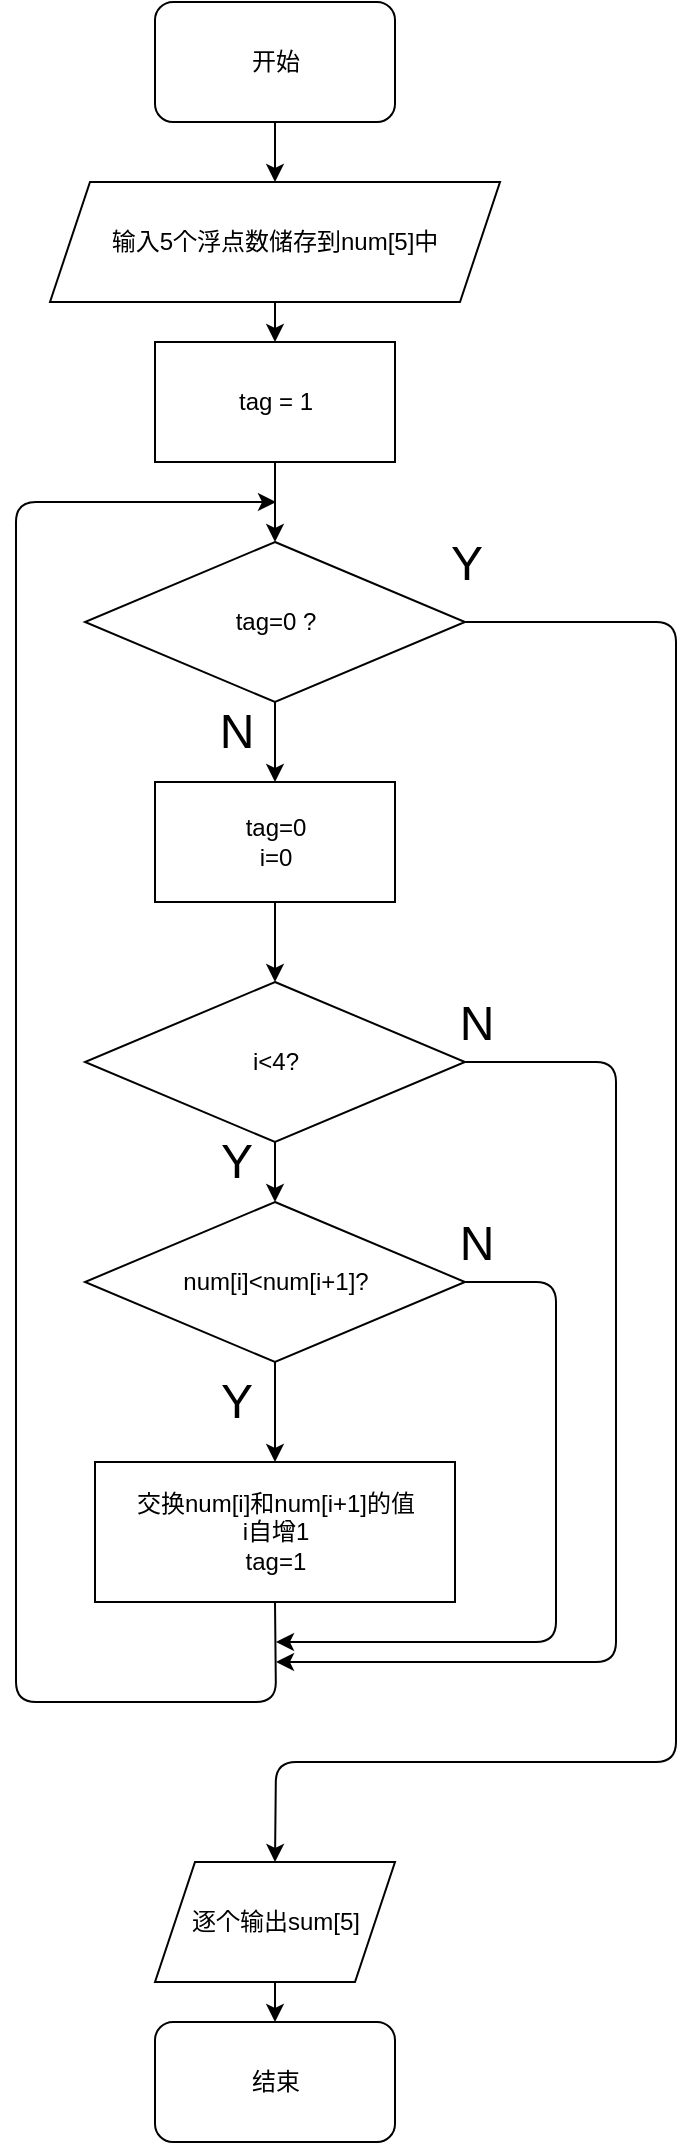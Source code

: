 <mxfile>
    <diagram id="zeOAFFJSz1LdIO6e17N_" name="第 1 页">
        <mxGraphModel dx="1253" dy="1099" grid="1" gridSize="10" guides="1" tooltips="1" connect="1" arrows="1" fold="1" page="1" pageScale="1" pageWidth="827" pageHeight="1169" math="0" shadow="0">
            <root>
                <mxCell id="0"/>
                <mxCell id="1" parent="0"/>
                <mxCell id="5" style="edgeStyle=none;html=1;" parent="1" source="2" target="4" edge="1">
                    <mxGeometry relative="1" as="geometry"/>
                </mxCell>
                <mxCell id="2" value="开始" style="rounded=1;whiteSpace=wrap;html=1;" parent="1" vertex="1">
                    <mxGeometry x="289.5" y="20" width="120" height="60" as="geometry"/>
                </mxCell>
                <mxCell id="3" value="结束" style="rounded=1;whiteSpace=wrap;html=1;" parent="1" vertex="1">
                    <mxGeometry x="289.5" y="1030" width="120" height="60" as="geometry"/>
                </mxCell>
                <mxCell id="10" style="edgeStyle=none;html=1;" parent="1" source="4" target="7" edge="1">
                    <mxGeometry relative="1" as="geometry"/>
                </mxCell>
                <mxCell id="4" value="输入5个浮点数储存到num[5]中" style="shape=parallelogram;perimeter=parallelogramPerimeter;whiteSpace=wrap;html=1;fixedSize=1;" parent="1" vertex="1">
                    <mxGeometry x="237" y="110" width="225" height="60" as="geometry"/>
                </mxCell>
                <mxCell id="6" value="tag=0 ?" style="rhombus;whiteSpace=wrap;html=1;" parent="1" vertex="1">
                    <mxGeometry x="254.5" y="290" width="190" height="80" as="geometry"/>
                </mxCell>
                <mxCell id="11" style="edgeStyle=none;html=1;" parent="1" source="7" target="6" edge="1">
                    <mxGeometry relative="1" as="geometry"/>
                </mxCell>
                <mxCell id="7" value="tag = 1" style="rounded=0;whiteSpace=wrap;html=1;" parent="1" vertex="1">
                    <mxGeometry x="289.5" y="190" width="120" height="60" as="geometry"/>
                </mxCell>
                <mxCell id="16" value="i&amp;lt;4?" style="rhombus;whiteSpace=wrap;html=1;" parent="1" vertex="1">
                    <mxGeometry x="254.5" y="510" width="190" height="80" as="geometry"/>
                </mxCell>
                <mxCell id="20" value="" style="endArrow=classic;html=1;exitX=0.5;exitY=1;exitDx=0;exitDy=0;entryX=0.5;entryY=0;entryDx=0;entryDy=0;" parent="1" source="6" target="22" edge="1">
                    <mxGeometry relative="1" as="geometry">
                        <mxPoint x="389.5" y="500" as="sourcePoint"/>
                        <mxPoint x="489.5" y="500" as="targetPoint"/>
                    </mxGeometry>
                </mxCell>
                <mxCell id="21" value="N" style="edgeLabel;resizable=0;html=1;align=center;verticalAlign=middle;fontSize=24;" parent="20" connectable="0" vertex="1">
                    <mxGeometry relative="1" as="geometry">
                        <mxPoint x="-20" y="-5" as="offset"/>
                    </mxGeometry>
                </mxCell>
                <mxCell id="23" style="edgeStyle=none;html=1;fontSize=12;" parent="1" source="22" target="16" edge="1">
                    <mxGeometry relative="1" as="geometry"/>
                </mxCell>
                <mxCell id="22" value="tag=0&lt;br&gt;i=0" style="rounded=0;whiteSpace=wrap;html=1;fontSize=12;" parent="1" vertex="1">
                    <mxGeometry x="289.5" y="410" width="120" height="60" as="geometry"/>
                </mxCell>
                <mxCell id="24" value="num[i]&amp;lt;num[i+1]?" style="rhombus;whiteSpace=wrap;html=1;fontSize=12;" parent="1" vertex="1">
                    <mxGeometry x="254.5" y="620" width="190" height="80" as="geometry"/>
                </mxCell>
                <mxCell id="47" style="edgeStyle=none;html=1;fontSize=12;exitX=0.5;exitY=1;exitDx=0;exitDy=0;" parent="1" source="27" edge="1">
                    <mxGeometry relative="1" as="geometry">
                        <mxPoint x="200" y="940" as="sourcePoint"/>
                        <mxPoint x="350" y="270" as="targetPoint"/>
                        <Array as="points">
                            <mxPoint x="350" y="870"/>
                            <mxPoint x="220" y="870"/>
                            <mxPoint x="220" y="270"/>
                        </Array>
                    </mxGeometry>
                </mxCell>
                <mxCell id="27" value="交换num[i]和num[i+1]的值&lt;br&gt;i自增1&lt;br&gt;tag=1" style="rounded=0;whiteSpace=wrap;html=1;fontSize=12;" parent="1" vertex="1">
                    <mxGeometry x="259.5" y="750" width="180" height="70" as="geometry"/>
                </mxCell>
                <mxCell id="37" value="" style="endArrow=classic;html=1;entryX=0.5;entryY=0;entryDx=0;entryDy=0;exitX=0.5;exitY=1;exitDx=0;exitDy=0;" parent="1" source="16" target="24" edge="1">
                    <mxGeometry relative="1" as="geometry">
                        <mxPoint x="379.5" y="600" as="sourcePoint"/>
                        <mxPoint x="359.5" y="420" as="targetPoint"/>
                    </mxGeometry>
                </mxCell>
                <mxCell id="38" value="Y" style="edgeLabel;resizable=0;html=1;align=center;verticalAlign=middle;fontSize=24;" parent="37" connectable="0" vertex="1">
                    <mxGeometry relative="1" as="geometry">
                        <mxPoint x="-20" y="-5" as="offset"/>
                    </mxGeometry>
                </mxCell>
                <mxCell id="39" value="" style="endArrow=classic;html=1;exitX=0.5;exitY=1;exitDx=0;exitDy=0;entryX=0.5;entryY=0;entryDx=0;entryDy=0;" parent="1" source="24" target="27" edge="1">
                    <mxGeometry relative="1" as="geometry">
                        <mxPoint x="369.5" y="390" as="sourcePoint"/>
                        <mxPoint x="369.5" y="430" as="targetPoint"/>
                    </mxGeometry>
                </mxCell>
                <mxCell id="40" value="Y" style="edgeLabel;resizable=0;html=1;align=center;verticalAlign=middle;fontSize=24;" parent="39" connectable="0" vertex="1">
                    <mxGeometry relative="1" as="geometry">
                        <mxPoint x="-20" y="-5" as="offset"/>
                    </mxGeometry>
                </mxCell>
                <mxCell id="41" value="" style="endArrow=classic;html=1;exitX=1;exitY=0.5;exitDx=0;exitDy=0;entryX=0.5;entryY=0;entryDx=0;entryDy=0;" parent="1" source="6" target="46" edge="1">
                    <mxGeometry relative="1" as="geometry">
                        <mxPoint x="519.5" y="350" as="sourcePoint"/>
                        <mxPoint x="349.5" y="980" as="targetPoint"/>
                        <Array as="points">
                            <mxPoint x="550" y="330"/>
                            <mxPoint x="550" y="900"/>
                            <mxPoint x="350" y="900"/>
                        </Array>
                    </mxGeometry>
                </mxCell>
                <mxCell id="42" value="Y" style="edgeLabel;resizable=0;html=1;align=center;verticalAlign=middle;fontSize=24;" parent="41" connectable="0" vertex="1">
                    <mxGeometry relative="1" as="geometry">
                        <mxPoint x="-105" y="-387" as="offset"/>
                    </mxGeometry>
                </mxCell>
                <mxCell id="45" style="edgeStyle=none;html=1;fontSize=12;exitX=0.5;exitY=1;exitDx=0;exitDy=0;entryX=0.5;entryY=0;entryDx=0;entryDy=0;" parent="1" source="46" target="3" edge="1">
                    <mxGeometry relative="1" as="geometry">
                        <mxPoint x="349.5" y="980" as="sourcePoint"/>
                        <mxPoint x="350" y="1020" as="targetPoint"/>
                    </mxGeometry>
                </mxCell>
                <mxCell id="46" value="逐个输出sum[5]" style="shape=parallelogram;perimeter=parallelogramPerimeter;whiteSpace=wrap;html=1;fixedSize=1;fontSize=12;" parent="1" vertex="1">
                    <mxGeometry x="289.5" y="950" width="120" height="60" as="geometry"/>
                </mxCell>
                <mxCell id="49" value="" style="endArrow=classic;html=1;exitX=1;exitY=0.5;exitDx=0;exitDy=0;" parent="1" source="24" edge="1">
                    <mxGeometry relative="1" as="geometry">
                        <mxPoint x="510" y="800" as="sourcePoint"/>
                        <mxPoint x="350" y="840" as="targetPoint"/>
                        <Array as="points">
                            <mxPoint x="490" y="660"/>
                            <mxPoint x="490" y="840"/>
                        </Array>
                    </mxGeometry>
                </mxCell>
                <mxCell id="50" value="N" style="edgeLabel;resizable=0;html=1;align=center;verticalAlign=middle;fontSize=24;" parent="49" connectable="0" vertex="1">
                    <mxGeometry relative="1" as="geometry">
                        <mxPoint x="-40" y="-157" as="offset"/>
                    </mxGeometry>
                </mxCell>
                <mxCell id="53" value="" style="endArrow=classic;html=1;exitX=1;exitY=0.5;exitDx=0;exitDy=0;" parent="1" source="16" edge="1">
                    <mxGeometry relative="1" as="geometry">
                        <mxPoint x="410" y="510" as="sourcePoint"/>
                        <mxPoint x="350" y="850" as="targetPoint"/>
                        <Array as="points">
                            <mxPoint x="520" y="550"/>
                            <mxPoint x="520" y="850"/>
                        </Array>
                    </mxGeometry>
                </mxCell>
                <mxCell id="54" value="N" style="edgeLabel;resizable=0;html=1;align=center;verticalAlign=middle;fontSize=24;" parent="53" connectable="0" vertex="1">
                    <mxGeometry relative="1" as="geometry">
                        <mxPoint x="-70" y="-217" as="offset"/>
                    </mxGeometry>
                </mxCell>
            </root>
        </mxGraphModel>
    </diagram>
</mxfile>